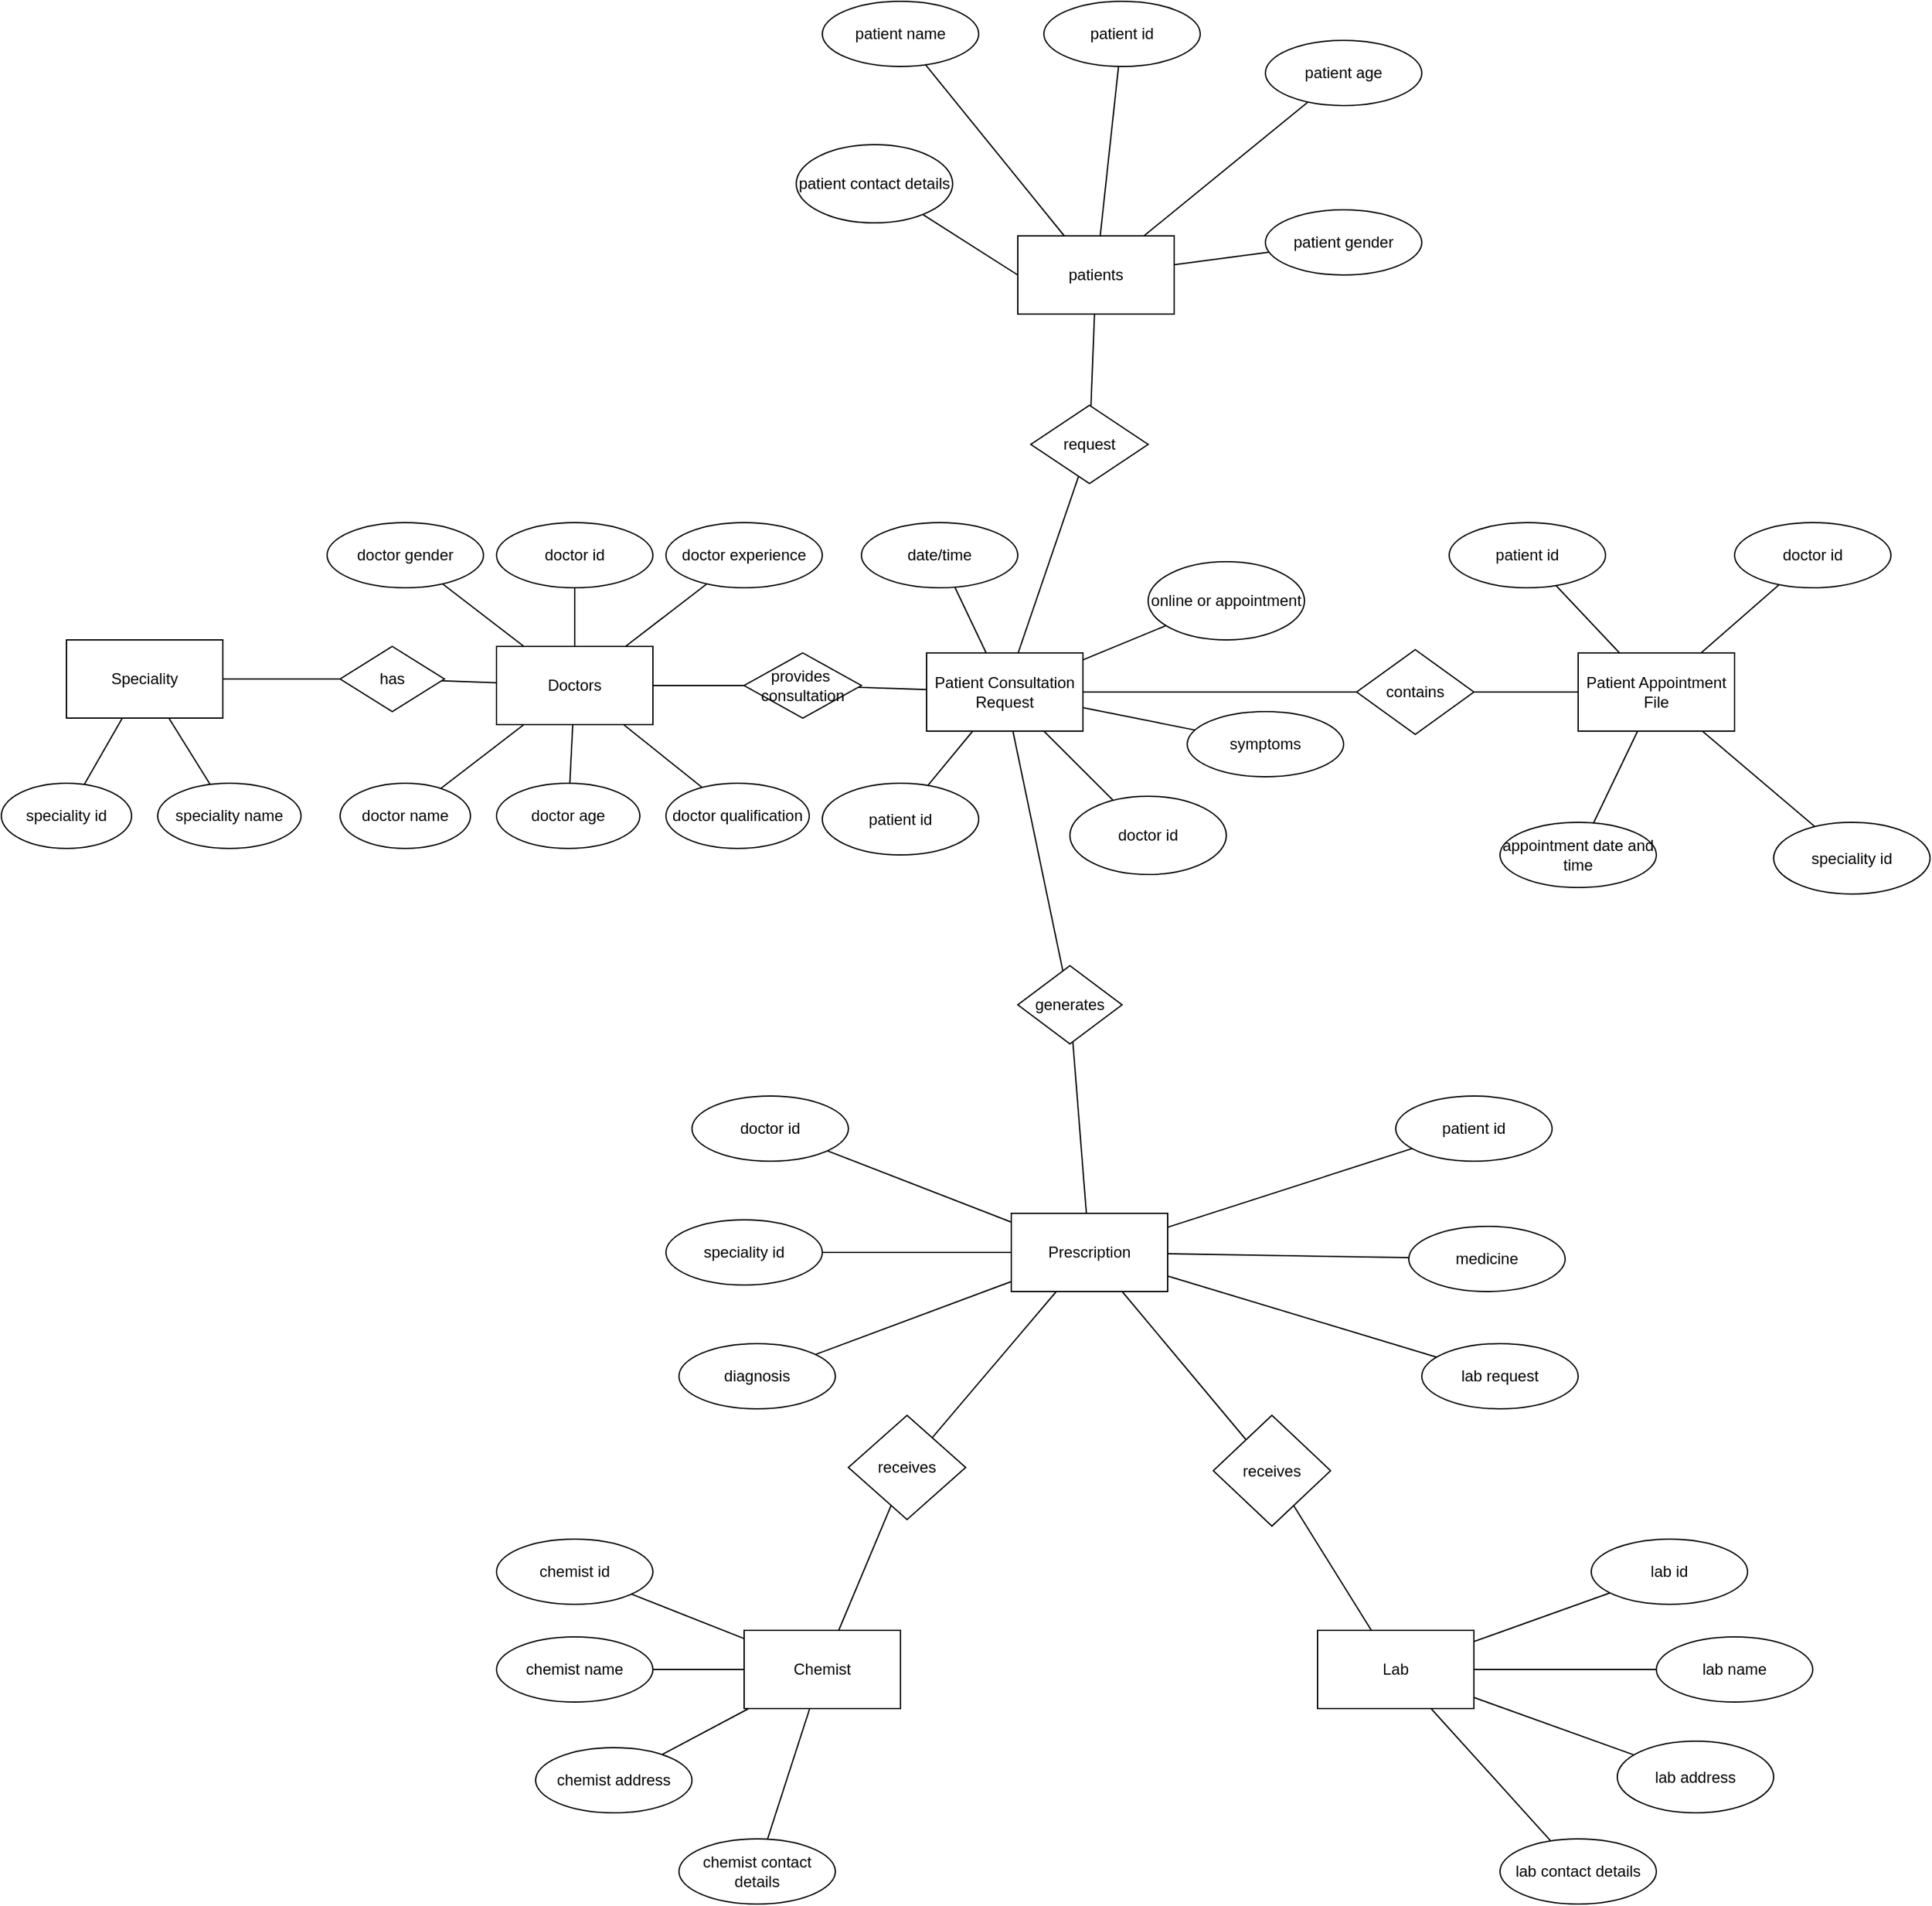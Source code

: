 <mxfile version="24.8.4">
  <diagram name="Página-1" id="ydSaC3aXuGEBiQBSWNEd">
    <mxGraphModel dx="1050" dy="1734" grid="1" gridSize="10" guides="1" tooltips="1" connect="1" arrows="1" fold="1" page="1" pageScale="1" pageWidth="827" pageHeight="1169" math="0" shadow="0">
      <root>
        <mxCell id="0" />
        <mxCell id="1" parent="0" />
        <mxCell id="PVgrky3Oj-3V6sIp8hu7-1" value="Speciality" style="rounded=0;whiteSpace=wrap;html=1;" vertex="1" parent="1">
          <mxGeometry x="60" y="120" width="120" height="60" as="geometry" />
        </mxCell>
        <mxCell id="PVgrky3Oj-3V6sIp8hu7-2" value="Doctors" style="rounded=0;whiteSpace=wrap;html=1;" vertex="1" parent="1">
          <mxGeometry x="390" y="125" width="120" height="60" as="geometry" />
        </mxCell>
        <mxCell id="PVgrky3Oj-3V6sIp8hu7-3" value="patients" style="rounded=0;whiteSpace=wrap;html=1;" vertex="1" parent="1">
          <mxGeometry x="790" y="-190" width="120" height="60" as="geometry" />
        </mxCell>
        <mxCell id="PVgrky3Oj-3V6sIp8hu7-4" value="Patient Consultation Request" style="rounded=0;whiteSpace=wrap;html=1;" vertex="1" parent="1">
          <mxGeometry x="720" y="130" width="120" height="60" as="geometry" />
        </mxCell>
        <mxCell id="PVgrky3Oj-3V6sIp8hu7-5" value="Patient Appointment File" style="rounded=0;whiteSpace=wrap;html=1;" vertex="1" parent="1">
          <mxGeometry x="1220" y="130" width="120" height="60" as="geometry" />
        </mxCell>
        <mxCell id="PVgrky3Oj-3V6sIp8hu7-6" value="Prescription" style="rounded=0;whiteSpace=wrap;html=1;" vertex="1" parent="1">
          <mxGeometry x="785" y="560" width="120" height="60" as="geometry" />
        </mxCell>
        <mxCell id="PVgrky3Oj-3V6sIp8hu7-7" value="Chemist" style="rounded=0;whiteSpace=wrap;html=1;" vertex="1" parent="1">
          <mxGeometry x="580" y="880" width="120" height="60" as="geometry" />
        </mxCell>
        <mxCell id="PVgrky3Oj-3V6sIp8hu7-8" value="Lab" style="rounded=0;whiteSpace=wrap;html=1;" vertex="1" parent="1">
          <mxGeometry x="1020" y="880" width="120" height="60" as="geometry" />
        </mxCell>
        <mxCell id="PVgrky3Oj-3V6sIp8hu7-9" value="speciality id" style="ellipse;whiteSpace=wrap;html=1;" vertex="1" parent="1">
          <mxGeometry x="10" y="230" width="100" height="50" as="geometry" />
        </mxCell>
        <mxCell id="PVgrky3Oj-3V6sIp8hu7-10" value="speciality name" style="ellipse;whiteSpace=wrap;html=1;" vertex="1" parent="1">
          <mxGeometry x="130" y="230" width="110" height="50" as="geometry" />
        </mxCell>
        <mxCell id="PVgrky3Oj-3V6sIp8hu7-11" value="" style="endArrow=none;html=1;rounded=0;" edge="1" parent="1" source="PVgrky3Oj-3V6sIp8hu7-10" target="PVgrky3Oj-3V6sIp8hu7-1">
          <mxGeometry width="50" height="50" relative="1" as="geometry">
            <mxPoint x="390" y="320" as="sourcePoint" />
            <mxPoint x="440" y="270" as="targetPoint" />
          </mxGeometry>
        </mxCell>
        <mxCell id="PVgrky3Oj-3V6sIp8hu7-12" value="" style="endArrow=none;html=1;rounded=0;" edge="1" parent="1" source="PVgrky3Oj-3V6sIp8hu7-9" target="PVgrky3Oj-3V6sIp8hu7-1">
          <mxGeometry width="50" height="50" relative="1" as="geometry">
            <mxPoint x="390" y="320" as="sourcePoint" />
            <mxPoint x="440" y="270" as="targetPoint" />
          </mxGeometry>
        </mxCell>
        <mxCell id="PVgrky3Oj-3V6sIp8hu7-13" value="has" style="rhombus;whiteSpace=wrap;html=1;" vertex="1" parent="1">
          <mxGeometry x="270" y="125" width="80" height="50" as="geometry" />
        </mxCell>
        <mxCell id="PVgrky3Oj-3V6sIp8hu7-14" value="" style="endArrow=none;html=1;rounded=0;" edge="1" parent="1" source="PVgrky3Oj-3V6sIp8hu7-1" target="PVgrky3Oj-3V6sIp8hu7-13">
          <mxGeometry width="50" height="50" relative="1" as="geometry">
            <mxPoint x="390" y="200" as="sourcePoint" />
            <mxPoint x="320" y="150" as="targetPoint" />
            <Array as="points">
              <mxPoint x="220" y="150" />
            </Array>
          </mxGeometry>
        </mxCell>
        <mxCell id="PVgrky3Oj-3V6sIp8hu7-15" value="" style="endArrow=none;html=1;rounded=0;" edge="1" parent="1" source="PVgrky3Oj-3V6sIp8hu7-13" target="PVgrky3Oj-3V6sIp8hu7-2">
          <mxGeometry width="50" height="50" relative="1" as="geometry">
            <mxPoint x="320" y="150" as="sourcePoint" />
            <mxPoint x="440" y="150" as="targetPoint" />
          </mxGeometry>
        </mxCell>
        <mxCell id="PVgrky3Oj-3V6sIp8hu7-17" value="doctor age" style="ellipse;whiteSpace=wrap;html=1;" vertex="1" parent="1">
          <mxGeometry x="390" y="230" width="110" height="50" as="geometry" />
        </mxCell>
        <mxCell id="PVgrky3Oj-3V6sIp8hu7-18" value="doctor qualification" style="ellipse;whiteSpace=wrap;html=1;" vertex="1" parent="1">
          <mxGeometry x="520" y="230" width="110" height="50" as="geometry" />
        </mxCell>
        <mxCell id="PVgrky3Oj-3V6sIp8hu7-19" value="doctor name" style="ellipse;whiteSpace=wrap;html=1;" vertex="1" parent="1">
          <mxGeometry x="270" y="230" width="100" height="50" as="geometry" />
        </mxCell>
        <mxCell id="PVgrky3Oj-3V6sIp8hu7-21" value="" style="endArrow=none;html=1;rounded=0;" edge="1" parent="1" source="PVgrky3Oj-3V6sIp8hu7-17" target="PVgrky3Oj-3V6sIp8hu7-2">
          <mxGeometry width="50" height="50" relative="1" as="geometry">
            <mxPoint x="390" y="360" as="sourcePoint" />
            <mxPoint x="440" y="310" as="targetPoint" />
          </mxGeometry>
        </mxCell>
        <mxCell id="PVgrky3Oj-3V6sIp8hu7-22" value="" style="endArrow=none;html=1;rounded=0;" edge="1" parent="1" source="PVgrky3Oj-3V6sIp8hu7-19" target="PVgrky3Oj-3V6sIp8hu7-2">
          <mxGeometry width="50" height="50" relative="1" as="geometry">
            <mxPoint x="390" y="360" as="sourcePoint" />
            <mxPoint x="440" y="310" as="targetPoint" />
          </mxGeometry>
        </mxCell>
        <mxCell id="PVgrky3Oj-3V6sIp8hu7-23" value="" style="endArrow=none;html=1;rounded=0;" edge="1" parent="1" source="PVgrky3Oj-3V6sIp8hu7-18" target="PVgrky3Oj-3V6sIp8hu7-2">
          <mxGeometry width="50" height="50" relative="1" as="geometry">
            <mxPoint x="390" y="360" as="sourcePoint" />
            <mxPoint x="440" y="310" as="targetPoint" />
          </mxGeometry>
        </mxCell>
        <mxCell id="PVgrky3Oj-3V6sIp8hu7-24" value="doctor gender" style="ellipse;whiteSpace=wrap;html=1;" vertex="1" parent="1">
          <mxGeometry x="260" y="30" width="120" height="50" as="geometry" />
        </mxCell>
        <mxCell id="PVgrky3Oj-3V6sIp8hu7-25" value="doctor experience" style="ellipse;whiteSpace=wrap;html=1;" vertex="1" parent="1">
          <mxGeometry x="520" y="30" width="120" height="50" as="geometry" />
        </mxCell>
        <mxCell id="PVgrky3Oj-3V6sIp8hu7-26" value="doctor id" style="ellipse;whiteSpace=wrap;html=1;" vertex="1" parent="1">
          <mxGeometry x="390" y="30" width="120" height="50" as="geometry" />
        </mxCell>
        <mxCell id="PVgrky3Oj-3V6sIp8hu7-27" value="" style="endArrow=none;html=1;rounded=0;" edge="1" parent="1" source="PVgrky3Oj-3V6sIp8hu7-26" target="PVgrky3Oj-3V6sIp8hu7-2">
          <mxGeometry width="50" height="50" relative="1" as="geometry">
            <mxPoint x="390" y="280" as="sourcePoint" />
            <mxPoint x="440" y="230" as="targetPoint" />
          </mxGeometry>
        </mxCell>
        <mxCell id="PVgrky3Oj-3V6sIp8hu7-28" value="" style="endArrow=none;html=1;rounded=0;" edge="1" parent="1" source="PVgrky3Oj-3V6sIp8hu7-2" target="PVgrky3Oj-3V6sIp8hu7-24">
          <mxGeometry width="50" height="50" relative="1" as="geometry">
            <mxPoint x="390" y="280" as="sourcePoint" />
            <mxPoint x="440" y="230" as="targetPoint" />
          </mxGeometry>
        </mxCell>
        <mxCell id="PVgrky3Oj-3V6sIp8hu7-29" value="" style="endArrow=none;html=1;rounded=0;" edge="1" parent="1" source="PVgrky3Oj-3V6sIp8hu7-25" target="PVgrky3Oj-3V6sIp8hu7-2">
          <mxGeometry width="50" height="50" relative="1" as="geometry">
            <mxPoint x="390" y="280" as="sourcePoint" />
            <mxPoint x="440" y="230" as="targetPoint" />
          </mxGeometry>
        </mxCell>
        <mxCell id="PVgrky3Oj-3V6sIp8hu7-30" value="provides&amp;nbsp;&lt;div&gt;consultation&lt;/div&gt;" style="rhombus;whiteSpace=wrap;html=1;" vertex="1" parent="1">
          <mxGeometry x="580" y="130" width="90" height="50" as="geometry" />
        </mxCell>
        <mxCell id="PVgrky3Oj-3V6sIp8hu7-31" value="" style="endArrow=none;html=1;rounded=0;" edge="1" parent="1" source="PVgrky3Oj-3V6sIp8hu7-2" target="PVgrky3Oj-3V6sIp8hu7-30">
          <mxGeometry width="50" height="50" relative="1" as="geometry">
            <mxPoint x="390" y="280" as="sourcePoint" />
            <mxPoint x="440" y="230" as="targetPoint" />
          </mxGeometry>
        </mxCell>
        <mxCell id="PVgrky3Oj-3V6sIp8hu7-32" value="" style="endArrow=none;html=1;rounded=0;" edge="1" parent="1" source="PVgrky3Oj-3V6sIp8hu7-30" target="PVgrky3Oj-3V6sIp8hu7-4">
          <mxGeometry width="50" height="50" relative="1" as="geometry">
            <mxPoint x="390" y="280" as="sourcePoint" />
            <mxPoint x="440" y="230" as="targetPoint" />
          </mxGeometry>
        </mxCell>
        <mxCell id="PVgrky3Oj-3V6sIp8hu7-33" value="date/time" style="ellipse;whiteSpace=wrap;html=1;" vertex="1" parent="1">
          <mxGeometry x="670" y="30" width="120" height="50" as="geometry" />
        </mxCell>
        <mxCell id="PVgrky3Oj-3V6sIp8hu7-34" value="online or appointment" style="ellipse;whiteSpace=wrap;html=1;" vertex="1" parent="1">
          <mxGeometry x="890" y="60" width="120" height="60" as="geometry" />
        </mxCell>
        <mxCell id="PVgrky3Oj-3V6sIp8hu7-35" value="doctor id" style="ellipse;whiteSpace=wrap;html=1;" vertex="1" parent="1">
          <mxGeometry x="830" y="240" width="120" height="60" as="geometry" />
        </mxCell>
        <mxCell id="PVgrky3Oj-3V6sIp8hu7-36" value="patient id" style="ellipse;whiteSpace=wrap;html=1;" vertex="1" parent="1">
          <mxGeometry x="640" y="230" width="120" height="55" as="geometry" />
        </mxCell>
        <mxCell id="PVgrky3Oj-3V6sIp8hu7-37" value="symptoms" style="ellipse;whiteSpace=wrap;html=1;" vertex="1" parent="1">
          <mxGeometry x="920" y="175" width="120" height="50" as="geometry" />
        </mxCell>
        <mxCell id="PVgrky3Oj-3V6sIp8hu7-38" value="" style="endArrow=none;html=1;rounded=0;" edge="1" parent="1" source="PVgrky3Oj-3V6sIp8hu7-36" target="PVgrky3Oj-3V6sIp8hu7-4">
          <mxGeometry width="50" height="50" relative="1" as="geometry">
            <mxPoint x="790" y="280" as="sourcePoint" />
            <mxPoint x="840" y="230" as="targetPoint" />
          </mxGeometry>
        </mxCell>
        <mxCell id="PVgrky3Oj-3V6sIp8hu7-39" value="" style="endArrow=none;html=1;rounded=0;" edge="1" parent="1" source="PVgrky3Oj-3V6sIp8hu7-35" target="PVgrky3Oj-3V6sIp8hu7-4">
          <mxGeometry width="50" height="50" relative="1" as="geometry">
            <mxPoint x="790" y="280" as="sourcePoint" />
            <mxPoint x="840" y="230" as="targetPoint" />
          </mxGeometry>
        </mxCell>
        <mxCell id="PVgrky3Oj-3V6sIp8hu7-40" value="" style="endArrow=none;html=1;rounded=0;" edge="1" parent="1" source="PVgrky3Oj-3V6sIp8hu7-4" target="PVgrky3Oj-3V6sIp8hu7-33">
          <mxGeometry width="50" height="50" relative="1" as="geometry">
            <mxPoint x="790" y="280" as="sourcePoint" />
            <mxPoint x="840" y="230" as="targetPoint" />
          </mxGeometry>
        </mxCell>
        <mxCell id="PVgrky3Oj-3V6sIp8hu7-41" value="" style="endArrow=none;html=1;rounded=0;" edge="1" parent="1" source="PVgrky3Oj-3V6sIp8hu7-37" target="PVgrky3Oj-3V6sIp8hu7-4">
          <mxGeometry width="50" height="50" relative="1" as="geometry">
            <mxPoint x="790" y="280" as="sourcePoint" />
            <mxPoint x="840" y="230" as="targetPoint" />
          </mxGeometry>
        </mxCell>
        <mxCell id="PVgrky3Oj-3V6sIp8hu7-42" value="" style="endArrow=none;html=1;rounded=0;" edge="1" parent="1" source="PVgrky3Oj-3V6sIp8hu7-4" target="PVgrky3Oj-3V6sIp8hu7-34">
          <mxGeometry width="50" height="50" relative="1" as="geometry">
            <mxPoint x="790" y="280" as="sourcePoint" />
            <mxPoint x="840" y="230" as="targetPoint" />
          </mxGeometry>
        </mxCell>
        <mxCell id="PVgrky3Oj-3V6sIp8hu7-43" value="request" style="rhombus;whiteSpace=wrap;html=1;" vertex="1" parent="1">
          <mxGeometry x="800" y="-60" width="90" height="60" as="geometry" />
        </mxCell>
        <mxCell id="PVgrky3Oj-3V6sIp8hu7-44" value="" style="endArrow=none;html=1;rounded=0;" edge="1" parent="1" source="PVgrky3Oj-3V6sIp8hu7-4" target="PVgrky3Oj-3V6sIp8hu7-43">
          <mxGeometry width="50" height="50" relative="1" as="geometry">
            <mxPoint x="790" y="220" as="sourcePoint" />
            <mxPoint x="840" y="170" as="targetPoint" />
          </mxGeometry>
        </mxCell>
        <mxCell id="PVgrky3Oj-3V6sIp8hu7-45" value="" style="endArrow=none;html=1;rounded=0;" edge="1" parent="1" source="PVgrky3Oj-3V6sIp8hu7-3" target="PVgrky3Oj-3V6sIp8hu7-43">
          <mxGeometry width="50" height="50" relative="1" as="geometry">
            <mxPoint x="790" y="80" as="sourcePoint" />
            <mxPoint x="840" y="30" as="targetPoint" />
          </mxGeometry>
        </mxCell>
        <mxCell id="PVgrky3Oj-3V6sIp8hu7-46" value="patient age" style="ellipse;whiteSpace=wrap;html=1;" vertex="1" parent="1">
          <mxGeometry x="980" y="-340" width="120" height="50" as="geometry" />
        </mxCell>
        <mxCell id="PVgrky3Oj-3V6sIp8hu7-47" value="patient name" style="ellipse;whiteSpace=wrap;html=1;" vertex="1" parent="1">
          <mxGeometry x="640" y="-370" width="120" height="50" as="geometry" />
        </mxCell>
        <mxCell id="PVgrky3Oj-3V6sIp8hu7-48" value="patient id" style="ellipse;whiteSpace=wrap;html=1;" vertex="1" parent="1">
          <mxGeometry x="810" y="-370" width="120" height="50" as="geometry" />
        </mxCell>
        <mxCell id="PVgrky3Oj-3V6sIp8hu7-49" value="patient contact details" style="ellipse;whiteSpace=wrap;html=1;" vertex="1" parent="1">
          <mxGeometry x="620" y="-260" width="120" height="60" as="geometry" />
        </mxCell>
        <mxCell id="PVgrky3Oj-3V6sIp8hu7-50" value="patient gender" style="ellipse;whiteSpace=wrap;html=1;" vertex="1" parent="1">
          <mxGeometry x="980" y="-210" width="120" height="50" as="geometry" />
        </mxCell>
        <mxCell id="PVgrky3Oj-3V6sIp8hu7-51" value="" style="endArrow=none;html=1;rounded=0;" edge="1" parent="1" source="PVgrky3Oj-3V6sIp8hu7-3" target="PVgrky3Oj-3V6sIp8hu7-48">
          <mxGeometry width="50" height="50" relative="1" as="geometry">
            <mxPoint x="790" y="-160" as="sourcePoint" />
            <mxPoint x="840" y="-210" as="targetPoint" />
          </mxGeometry>
        </mxCell>
        <mxCell id="PVgrky3Oj-3V6sIp8hu7-52" value="" style="endArrow=none;html=1;rounded=0;" edge="1" parent="1" source="PVgrky3Oj-3V6sIp8hu7-3" target="PVgrky3Oj-3V6sIp8hu7-47">
          <mxGeometry width="50" height="50" relative="1" as="geometry">
            <mxPoint x="790" y="-160" as="sourcePoint" />
            <mxPoint x="840" y="-210" as="targetPoint" />
          </mxGeometry>
        </mxCell>
        <mxCell id="PVgrky3Oj-3V6sIp8hu7-53" value="" style="endArrow=none;html=1;rounded=0;" edge="1" parent="1" source="PVgrky3Oj-3V6sIp8hu7-3" target="PVgrky3Oj-3V6sIp8hu7-46">
          <mxGeometry width="50" height="50" relative="1" as="geometry">
            <mxPoint x="790" y="-160" as="sourcePoint" />
            <mxPoint x="840" y="-210" as="targetPoint" />
          </mxGeometry>
        </mxCell>
        <mxCell id="PVgrky3Oj-3V6sIp8hu7-54" value="" style="endArrow=none;html=1;rounded=0;" edge="1" parent="1" target="PVgrky3Oj-3V6sIp8hu7-49">
          <mxGeometry width="50" height="50" relative="1" as="geometry">
            <mxPoint x="790" y="-160" as="sourcePoint" />
            <mxPoint x="840" y="-210" as="targetPoint" />
          </mxGeometry>
        </mxCell>
        <mxCell id="PVgrky3Oj-3V6sIp8hu7-55" value="" style="endArrow=none;html=1;rounded=0;" edge="1" parent="1" source="PVgrky3Oj-3V6sIp8hu7-3" target="PVgrky3Oj-3V6sIp8hu7-50">
          <mxGeometry width="50" height="50" relative="1" as="geometry">
            <mxPoint x="790" y="-160" as="sourcePoint" />
            <mxPoint x="840" y="-210" as="targetPoint" />
          </mxGeometry>
        </mxCell>
        <mxCell id="PVgrky3Oj-3V6sIp8hu7-56" value="generates" style="rhombus;whiteSpace=wrap;html=1;" vertex="1" parent="1">
          <mxGeometry x="790" y="370" width="80" height="60" as="geometry" />
        </mxCell>
        <mxCell id="PVgrky3Oj-3V6sIp8hu7-57" value="" style="endArrow=none;html=1;rounded=0;" edge="1" parent="1" source="PVgrky3Oj-3V6sIp8hu7-56" target="PVgrky3Oj-3V6sIp8hu7-4">
          <mxGeometry width="50" height="50" relative="1" as="geometry">
            <mxPoint x="790" y="380" as="sourcePoint" />
            <mxPoint x="840" y="330" as="targetPoint" />
          </mxGeometry>
        </mxCell>
        <mxCell id="PVgrky3Oj-3V6sIp8hu7-58" value="contains" style="rhombus;whiteSpace=wrap;html=1;" vertex="1" parent="1">
          <mxGeometry x="1050" y="127.5" width="90" height="65" as="geometry" />
        </mxCell>
        <mxCell id="PVgrky3Oj-3V6sIp8hu7-59" value="" style="endArrow=none;html=1;rounded=0;" edge="1" parent="1" source="PVgrky3Oj-3V6sIp8hu7-58" target="PVgrky3Oj-3V6sIp8hu7-4">
          <mxGeometry width="50" height="50" relative="1" as="geometry">
            <mxPoint x="790" y="380" as="sourcePoint" />
            <mxPoint x="840" y="330" as="targetPoint" />
          </mxGeometry>
        </mxCell>
        <mxCell id="PVgrky3Oj-3V6sIp8hu7-60" value="" style="endArrow=none;html=1;rounded=0;" edge="1" parent="1" source="PVgrky3Oj-3V6sIp8hu7-5" target="PVgrky3Oj-3V6sIp8hu7-58">
          <mxGeometry width="50" height="50" relative="1" as="geometry">
            <mxPoint x="1030" y="340" as="sourcePoint" />
            <mxPoint x="1080" y="290" as="targetPoint" />
          </mxGeometry>
        </mxCell>
        <mxCell id="PVgrky3Oj-3V6sIp8hu7-61" value="doctor id" style="ellipse;whiteSpace=wrap;html=1;" vertex="1" parent="1">
          <mxGeometry x="1340" y="30" width="120" height="50" as="geometry" />
        </mxCell>
        <mxCell id="PVgrky3Oj-3V6sIp8hu7-62" value="patient id" style="ellipse;whiteSpace=wrap;html=1;" vertex="1" parent="1">
          <mxGeometry x="1121" y="30" width="120" height="50" as="geometry" />
        </mxCell>
        <mxCell id="PVgrky3Oj-3V6sIp8hu7-63" value="appointment date and time" style="ellipse;whiteSpace=wrap;html=1;" vertex="1" parent="1">
          <mxGeometry x="1160" y="260" width="120" height="50" as="geometry" />
        </mxCell>
        <mxCell id="PVgrky3Oj-3V6sIp8hu7-64" value="speciality id" style="ellipse;whiteSpace=wrap;html=1;" vertex="1" parent="1">
          <mxGeometry x="1370" y="260" width="120" height="55" as="geometry" />
        </mxCell>
        <mxCell id="PVgrky3Oj-3V6sIp8hu7-65" value="" style="endArrow=none;html=1;rounded=0;" edge="1" parent="1" source="PVgrky3Oj-3V6sIp8hu7-5" target="PVgrky3Oj-3V6sIp8hu7-62">
          <mxGeometry width="50" height="50" relative="1" as="geometry">
            <mxPoint x="1030" y="340" as="sourcePoint" />
            <mxPoint x="1080" y="290" as="targetPoint" />
          </mxGeometry>
        </mxCell>
        <mxCell id="PVgrky3Oj-3V6sIp8hu7-66" value="" style="endArrow=none;html=1;rounded=0;" edge="1" parent="1" source="PVgrky3Oj-3V6sIp8hu7-5" target="PVgrky3Oj-3V6sIp8hu7-63">
          <mxGeometry width="50" height="50" relative="1" as="geometry">
            <mxPoint x="1030" y="340" as="sourcePoint" />
            <mxPoint x="1080" y="290" as="targetPoint" />
          </mxGeometry>
        </mxCell>
        <mxCell id="PVgrky3Oj-3V6sIp8hu7-67" value="" style="endArrow=none;html=1;rounded=0;" edge="1" parent="1" source="PVgrky3Oj-3V6sIp8hu7-5" target="PVgrky3Oj-3V6sIp8hu7-61">
          <mxGeometry width="50" height="50" relative="1" as="geometry">
            <mxPoint x="1030" y="340" as="sourcePoint" />
            <mxPoint x="1080" y="290" as="targetPoint" />
          </mxGeometry>
        </mxCell>
        <mxCell id="PVgrky3Oj-3V6sIp8hu7-68" value="" style="endArrow=none;html=1;rounded=0;" edge="1" parent="1" source="PVgrky3Oj-3V6sIp8hu7-64" target="PVgrky3Oj-3V6sIp8hu7-5">
          <mxGeometry width="50" height="50" relative="1" as="geometry">
            <mxPoint x="1030" y="340" as="sourcePoint" />
            <mxPoint x="1080" y="290" as="targetPoint" />
          </mxGeometry>
        </mxCell>
        <mxCell id="PVgrky3Oj-3V6sIp8hu7-69" value="" style="endArrow=none;html=1;rounded=0;" edge="1" parent="1" source="PVgrky3Oj-3V6sIp8hu7-6" target="PVgrky3Oj-3V6sIp8hu7-56">
          <mxGeometry width="50" height="50" relative="1" as="geometry">
            <mxPoint x="850" y="570" as="sourcePoint" />
            <mxPoint x="900" y="520" as="targetPoint" />
          </mxGeometry>
        </mxCell>
        <mxCell id="PVgrky3Oj-3V6sIp8hu7-70" value="lab request" style="ellipse;whiteSpace=wrap;html=1;" vertex="1" parent="1">
          <mxGeometry x="1100" y="660" width="120" height="50" as="geometry" />
        </mxCell>
        <mxCell id="PVgrky3Oj-3V6sIp8hu7-71" value="medicine" style="ellipse;whiteSpace=wrap;html=1;" vertex="1" parent="1">
          <mxGeometry x="1090" y="570" width="120" height="50" as="geometry" />
        </mxCell>
        <mxCell id="PVgrky3Oj-3V6sIp8hu7-72" value="patient id" style="ellipse;whiteSpace=wrap;html=1;" vertex="1" parent="1">
          <mxGeometry x="1080" y="470" width="120" height="50" as="geometry" />
        </mxCell>
        <mxCell id="PVgrky3Oj-3V6sIp8hu7-73" style="edgeStyle=orthogonalEdgeStyle;rounded=0;orthogonalLoop=1;jettySize=auto;html=1;exitX=0.5;exitY=1;exitDx=0;exitDy=0;" edge="1" parent="1" source="PVgrky3Oj-3V6sIp8hu7-70" target="PVgrky3Oj-3V6sIp8hu7-70">
          <mxGeometry relative="1" as="geometry" />
        </mxCell>
        <mxCell id="PVgrky3Oj-3V6sIp8hu7-74" value="" style="endArrow=none;html=1;rounded=0;" edge="1" parent="1" source="PVgrky3Oj-3V6sIp8hu7-6" target="PVgrky3Oj-3V6sIp8hu7-71">
          <mxGeometry width="50" height="50" relative="1" as="geometry">
            <mxPoint x="860" y="570" as="sourcePoint" />
            <mxPoint x="900" y="520" as="targetPoint" />
          </mxGeometry>
        </mxCell>
        <mxCell id="PVgrky3Oj-3V6sIp8hu7-76" value="" style="endArrow=none;html=1;rounded=0;" edge="1" parent="1" source="PVgrky3Oj-3V6sIp8hu7-6" target="PVgrky3Oj-3V6sIp8hu7-72">
          <mxGeometry width="50" height="50" relative="1" as="geometry">
            <mxPoint x="850" y="570" as="sourcePoint" />
            <mxPoint x="900" y="520" as="targetPoint" />
          </mxGeometry>
        </mxCell>
        <mxCell id="PVgrky3Oj-3V6sIp8hu7-77" value="" style="endArrow=none;html=1;rounded=0;" edge="1" parent="1" source="PVgrky3Oj-3V6sIp8hu7-6" target="PVgrky3Oj-3V6sIp8hu7-70">
          <mxGeometry width="50" height="50" relative="1" as="geometry">
            <mxPoint x="850" y="570" as="sourcePoint" />
            <mxPoint x="900" y="520" as="targetPoint" />
          </mxGeometry>
        </mxCell>
        <mxCell id="PVgrky3Oj-3V6sIp8hu7-78" value="diagnosis" style="ellipse;whiteSpace=wrap;html=1;" vertex="1" parent="1">
          <mxGeometry x="530" y="660" width="120" height="50" as="geometry" />
        </mxCell>
        <mxCell id="PVgrky3Oj-3V6sIp8hu7-79" value="speciality id" style="ellipse;whiteSpace=wrap;html=1;" vertex="1" parent="1">
          <mxGeometry x="520" y="565" width="120" height="50" as="geometry" />
        </mxCell>
        <mxCell id="PVgrky3Oj-3V6sIp8hu7-80" value="doctor id" style="ellipse;whiteSpace=wrap;html=1;" vertex="1" parent="1">
          <mxGeometry x="540" y="470" width="120" height="50" as="geometry" />
        </mxCell>
        <mxCell id="PVgrky3Oj-3V6sIp8hu7-82" value="" style="endArrow=none;html=1;rounded=0;" edge="1" parent="1" source="PVgrky3Oj-3V6sIp8hu7-6" target="PVgrky3Oj-3V6sIp8hu7-80">
          <mxGeometry width="50" height="50" relative="1" as="geometry">
            <mxPoint x="850" y="580" as="sourcePoint" />
            <mxPoint x="900" y="520" as="targetPoint" />
          </mxGeometry>
        </mxCell>
        <mxCell id="PVgrky3Oj-3V6sIp8hu7-83" value="" style="endArrow=none;html=1;rounded=0;" edge="1" parent="1" source="PVgrky3Oj-3V6sIp8hu7-6" target="PVgrky3Oj-3V6sIp8hu7-79">
          <mxGeometry width="50" height="50" relative="1" as="geometry">
            <mxPoint x="850" y="570" as="sourcePoint" />
            <mxPoint x="900" y="520" as="targetPoint" />
          </mxGeometry>
        </mxCell>
        <mxCell id="PVgrky3Oj-3V6sIp8hu7-84" value="" style="endArrow=none;html=1;rounded=0;" edge="1" parent="1" source="PVgrky3Oj-3V6sIp8hu7-6" target="PVgrky3Oj-3V6sIp8hu7-78">
          <mxGeometry width="50" height="50" relative="1" as="geometry">
            <mxPoint x="850" y="570" as="sourcePoint" />
            <mxPoint x="900" y="520" as="targetPoint" />
          </mxGeometry>
        </mxCell>
        <mxCell id="PVgrky3Oj-3V6sIp8hu7-85" value="receives" style="rhombus;whiteSpace=wrap;html=1;" vertex="1" parent="1">
          <mxGeometry x="940" y="715" width="90" height="85" as="geometry" />
        </mxCell>
        <mxCell id="PVgrky3Oj-3V6sIp8hu7-86" value="receives" style="rhombus;whiteSpace=wrap;html=1;" vertex="1" parent="1">
          <mxGeometry x="660" y="715" width="90" height="80" as="geometry" />
        </mxCell>
        <mxCell id="PVgrky3Oj-3V6sIp8hu7-88" style="edgeStyle=orthogonalEdgeStyle;rounded=0;orthogonalLoop=1;jettySize=auto;html=1;exitX=0.5;exitY=1;exitDx=0;exitDy=0;" edge="1" parent="1" source="PVgrky3Oj-3V6sIp8hu7-86" target="PVgrky3Oj-3V6sIp8hu7-86">
          <mxGeometry relative="1" as="geometry" />
        </mxCell>
        <mxCell id="PVgrky3Oj-3V6sIp8hu7-90" value="" style="endArrow=none;html=1;rounded=0;" edge="1" parent="1" source="PVgrky3Oj-3V6sIp8hu7-85" target="PVgrky3Oj-3V6sIp8hu7-6">
          <mxGeometry width="50" height="50" relative="1" as="geometry">
            <mxPoint x="850" y="650" as="sourcePoint" />
            <mxPoint x="900" y="600" as="targetPoint" />
          </mxGeometry>
        </mxCell>
        <mxCell id="PVgrky3Oj-3V6sIp8hu7-91" value="" style="endArrow=none;html=1;rounded=0;" edge="1" parent="1" source="PVgrky3Oj-3V6sIp8hu7-86" target="PVgrky3Oj-3V6sIp8hu7-6">
          <mxGeometry width="50" height="50" relative="1" as="geometry">
            <mxPoint x="850" y="650" as="sourcePoint" />
            <mxPoint x="900" y="600" as="targetPoint" />
          </mxGeometry>
        </mxCell>
        <mxCell id="PVgrky3Oj-3V6sIp8hu7-92" value="" style="endArrow=none;html=1;rounded=0;" edge="1" parent="1" source="PVgrky3Oj-3V6sIp8hu7-7" target="PVgrky3Oj-3V6sIp8hu7-86">
          <mxGeometry width="50" height="50" relative="1" as="geometry">
            <mxPoint x="850" y="890" as="sourcePoint" />
            <mxPoint x="900" y="840" as="targetPoint" />
          </mxGeometry>
        </mxCell>
        <mxCell id="PVgrky3Oj-3V6sIp8hu7-93" value="" style="endArrow=none;html=1;rounded=0;" edge="1" parent="1" source="PVgrky3Oj-3V6sIp8hu7-8" target="PVgrky3Oj-3V6sIp8hu7-85">
          <mxGeometry width="50" height="50" relative="1" as="geometry">
            <mxPoint x="850" y="890" as="sourcePoint" />
            <mxPoint x="900" y="840" as="targetPoint" />
          </mxGeometry>
        </mxCell>
        <mxCell id="PVgrky3Oj-3V6sIp8hu7-94" value="lab id" style="ellipse;whiteSpace=wrap;html=1;" vertex="1" parent="1">
          <mxGeometry x="1230" y="810" width="120" height="50" as="geometry" />
        </mxCell>
        <mxCell id="PVgrky3Oj-3V6sIp8hu7-95" value="chemist contact details" style="ellipse;whiteSpace=wrap;html=1;" vertex="1" parent="1">
          <mxGeometry x="530" y="1040" width="120" height="50" as="geometry" />
        </mxCell>
        <mxCell id="PVgrky3Oj-3V6sIp8hu7-96" value="chemist address" style="ellipse;whiteSpace=wrap;html=1;" vertex="1" parent="1">
          <mxGeometry x="420" y="970" width="120" height="50" as="geometry" />
        </mxCell>
        <mxCell id="PVgrky3Oj-3V6sIp8hu7-97" value="chemist name" style="ellipse;whiteSpace=wrap;html=1;" vertex="1" parent="1">
          <mxGeometry x="390" y="885" width="120" height="50" as="geometry" />
        </mxCell>
        <mxCell id="PVgrky3Oj-3V6sIp8hu7-98" value="chemist id" style="ellipse;whiteSpace=wrap;html=1;" vertex="1" parent="1">
          <mxGeometry x="390" y="810" width="120" height="50" as="geometry" />
        </mxCell>
        <mxCell id="PVgrky3Oj-3V6sIp8hu7-99" value="lab contact details" style="ellipse;whiteSpace=wrap;html=1;" vertex="1" parent="1">
          <mxGeometry x="1160" y="1040" width="120" height="50" as="geometry" />
        </mxCell>
        <mxCell id="PVgrky3Oj-3V6sIp8hu7-100" value="lab address" style="ellipse;whiteSpace=wrap;html=1;" vertex="1" parent="1">
          <mxGeometry x="1250" y="965" width="120" height="55" as="geometry" />
        </mxCell>
        <mxCell id="PVgrky3Oj-3V6sIp8hu7-101" value="lab name" style="ellipse;whiteSpace=wrap;html=1;" vertex="1" parent="1">
          <mxGeometry x="1280" y="885" width="120" height="50" as="geometry" />
        </mxCell>
        <mxCell id="PVgrky3Oj-3V6sIp8hu7-102" value="" style="endArrow=none;html=1;rounded=0;" edge="1" parent="1" source="PVgrky3Oj-3V6sIp8hu7-8" target="PVgrky3Oj-3V6sIp8hu7-94">
          <mxGeometry width="50" height="50" relative="1" as="geometry">
            <mxPoint x="850" y="890" as="sourcePoint" />
            <mxPoint x="900" y="840" as="targetPoint" />
          </mxGeometry>
        </mxCell>
        <mxCell id="PVgrky3Oj-3V6sIp8hu7-104" value="" style="endArrow=none;html=1;rounded=0;" edge="1" parent="1" source="PVgrky3Oj-3V6sIp8hu7-99" target="PVgrky3Oj-3V6sIp8hu7-8">
          <mxGeometry width="50" height="50" relative="1" as="geometry">
            <mxPoint x="850" y="890" as="sourcePoint" />
            <mxPoint x="900" y="840" as="targetPoint" />
          </mxGeometry>
        </mxCell>
        <mxCell id="PVgrky3Oj-3V6sIp8hu7-105" value="" style="endArrow=none;html=1;rounded=0;" edge="1" parent="1" source="PVgrky3Oj-3V6sIp8hu7-101" target="PVgrky3Oj-3V6sIp8hu7-8">
          <mxGeometry width="50" height="50" relative="1" as="geometry">
            <mxPoint x="850" y="890" as="sourcePoint" />
            <mxPoint x="900" y="840" as="targetPoint" />
          </mxGeometry>
        </mxCell>
        <mxCell id="PVgrky3Oj-3V6sIp8hu7-106" value="" style="endArrow=none;html=1;rounded=0;" edge="1" parent="1" source="PVgrky3Oj-3V6sIp8hu7-8" target="PVgrky3Oj-3V6sIp8hu7-100">
          <mxGeometry width="50" height="50" relative="1" as="geometry">
            <mxPoint x="850" y="890" as="sourcePoint" />
            <mxPoint x="900" y="840" as="targetPoint" />
          </mxGeometry>
        </mxCell>
        <mxCell id="PVgrky3Oj-3V6sIp8hu7-107" value="" style="endArrow=none;html=1;rounded=0;" edge="1" parent="1" source="PVgrky3Oj-3V6sIp8hu7-95" target="PVgrky3Oj-3V6sIp8hu7-7">
          <mxGeometry width="50" height="50" relative="1" as="geometry">
            <mxPoint x="850" y="890" as="sourcePoint" />
            <mxPoint x="900" y="840" as="targetPoint" />
          </mxGeometry>
        </mxCell>
        <mxCell id="PVgrky3Oj-3V6sIp8hu7-108" value="" style="endArrow=none;html=1;rounded=0;" edge="1" parent="1" source="PVgrky3Oj-3V6sIp8hu7-96" target="PVgrky3Oj-3V6sIp8hu7-7">
          <mxGeometry width="50" height="50" relative="1" as="geometry">
            <mxPoint x="580" y="1000" as="sourcePoint" />
            <mxPoint x="630" y="950" as="targetPoint" />
          </mxGeometry>
        </mxCell>
        <mxCell id="PVgrky3Oj-3V6sIp8hu7-109" value="" style="endArrow=none;html=1;rounded=0;" edge="1" parent="1" source="PVgrky3Oj-3V6sIp8hu7-7" target="PVgrky3Oj-3V6sIp8hu7-98">
          <mxGeometry width="50" height="50" relative="1" as="geometry">
            <mxPoint x="850" y="890" as="sourcePoint" />
            <mxPoint x="900" y="840" as="targetPoint" />
            <Array as="points" />
          </mxGeometry>
        </mxCell>
        <mxCell id="PVgrky3Oj-3V6sIp8hu7-110" value="" style="endArrow=none;html=1;rounded=0;" edge="1" parent="1" source="PVgrky3Oj-3V6sIp8hu7-97" target="PVgrky3Oj-3V6sIp8hu7-7">
          <mxGeometry width="50" height="50" relative="1" as="geometry">
            <mxPoint x="850" y="890" as="sourcePoint" />
            <mxPoint x="900" y="840" as="targetPoint" />
          </mxGeometry>
        </mxCell>
      </root>
    </mxGraphModel>
  </diagram>
</mxfile>
